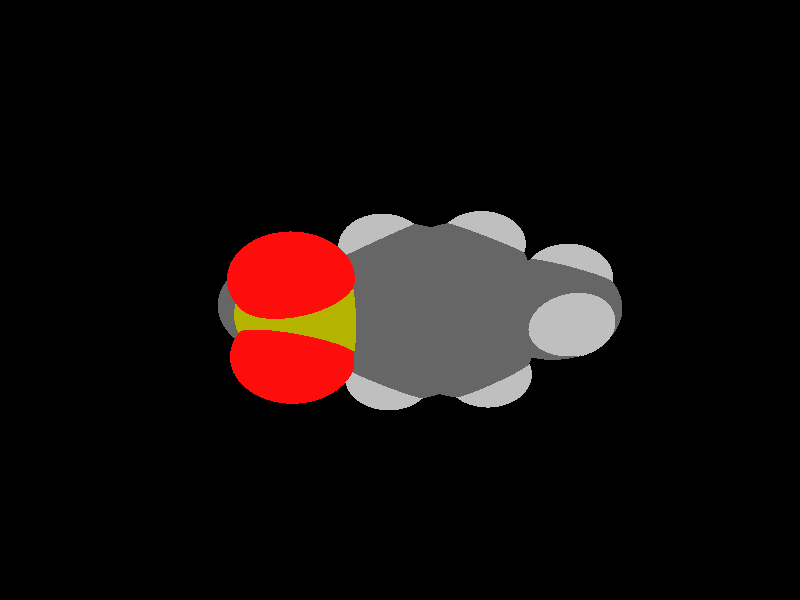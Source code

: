 global_settings {
	ambient_light rgb <0.200000002980232, 0.200000002980232, 0.200000002980232>
	max_trace_level 15
}

background { color rgb <0,0,0> }

camera {
	perspective
	location <-0.232275735446786, 3.20775385948163, 27.1220535793563>
	angle 40
	up <-0.990042016602018, -0.139541514291516, 0.0185733990384311>
	right <-0.140526562454068, 0.971884039262149, -0.188927762576951> * 1
	direction <0.00831207600139756, -0.18965647897375, -0.981815323457434> }

light_source {
	<-42.3302891241562, 45.2288314007007, 43.8862384499166>
	color rgb <1, 1, 1>
	fade_distance 104.035949781891
	fade_power 0
	spotlight
	area_light <20, 0, 0>, <0, 0, 20>, 20, 20
	circular
	orient
	point_at <42.3302891241562, -45.2288314007007, -43.8862384499166>
}

light_source {
	<-29.9858713931803, -50.4581920283851, -16.9976052046229>
	color rgb <0.300000011920929, 0.300000011920929, 0.300000011920929> shadowless
	fade_distance 104.035949781891
	fade_power 0
	parallel
	point_at <29.9858713931803, 50.4581920283851, 16.9976052046229>
}

#default {
	finish {ambient 0.5 diffuse 1 specular 0.2 roughness .01 metallic 1}
}

union {
cylinder {
	<0.508917061483074, -2.33007075797772, 0.297552319512578>, 	<-0.149418506013495, -2.10203628122091, 0.24639536096319>, 0.075
	pigment { rgbt <0.400000005960464, 0.400000005960464, 0.400000005960464, 0> }
}
cylinder {
	<0.433679414645965, -2.5383318248836, 0.337447488513835>, 	<-0.224656152850604, -2.31029734812679, 0.286290529964447>, 0.075
	pigment { rgbt <0.400000005960464, 0.400000005960464, 0.400000005960464, 0> }
}
cylinder {
	<-0.149418506013495, -2.10203628122091, 0.24639536096319>, 	<-0.807754073510064, -1.8740018044641, 0.195238402413802>, 0.075
	pigment { rgbt <0.400000005960464, 0.400000005960464, 0.400000005960464, 0> }
}
cylinder {
	<-0.224656152850604, -2.31029734812679, 0.286290529964447>, 	<-0.882991720347173, -2.08226287136999, 0.235133571415059>, 0.075
	pigment { rgbt <0.400000005960464, 0.400000005960464, 0.400000005960464, 0> }
}
cylinder {
	<0.47129823806452, -2.43420129143066, 0.317499904013206>, 	<1.00725378829395, -1.99823055570718, 0.21409998423424>, 0.075
	pigment { rgbt <0.400000005960464, 0.400000005960464, 0.400000005960464, 0> }
}
cylinder {
	<1.00725378829395, -1.99823055570718, 0.21409998423424>, 	<1.54320933852337, -1.56225981998371, 0.110700064455274>, 0.075
	pigment { rgbt <0.400000005960464, 0.400000005960464, 0.400000005960464, 0> }
}
cylinder {
	<0.47129823806452, -2.43420129143066, 0.317499904013206>, 	<0.612644252786463, -3.17915766700428, 0.606546727751962>, 0.075
	pigment { rgbt <0.400000005960464, 0.400000005960464, 0.400000005960464, 0> }
}
cylinder {
	<0.612644252786463, -3.17915766700428, 0.606546727751962>, 	<0.781267593934455, -4.06787768720321, 0.951374569293342>, 0.075
	pigment { rgbt <0.699999988079071, 0.699999988079071, 0, 0> }
}
cylinder {
	<-0.845372896928619, -1.97813233791704, 0.215185986914431>, 	<-0.966855102949696, -1.30215366625383, 0.0882067384288646>, 0.075
	pigment { rgbt <0.400000005960464, 0.400000005960464, 0.400000005960464, 0> }
}
cylinder {
	<-0.966855102949696, -1.30215366625383, 0.0882067384288646>, 	<-1.08833730897077, -0.626174994590615, -0.0387725100567015>, 0.075
	pigment { rgbt <0.400000005960464, 0.400000005960464, 0.400000005960464, 0> }
}
cylinder {
	<-0.845372896928619, -1.97813233791704, 0.215185986914431>, 	<-1.35854097974711, -2.38726511156493, 0.324824156299168>, 0.075
	pigment { rgbt <0.400000005960464, 0.400000005960464, 0.400000005960464, 0> }
}
cylinder {
	<-1.35854097974711, -2.38726511156493, 0.324824156299168>, 	<-1.68430205617978, -2.64698417284287, 0.394422888708082>, 0.075
	pigment { rgbt <0.75, 0.75, 0.75, 0> }
}
cylinder {
	<-1.01534764566399, -0.710431070159736, -0.0236175511305642>, 	<-0.482236546539442, -0.261460635622093, -0.0950867497462998>, 0.075
	pigment { rgbt <0.400000005960464, 0.400000005960464, 0.400000005960464, 0> }
}
cylinder {
	<-1.16132697227756, -0.541918919021494, -0.0539274689828389>, 	<-0.628215873153009, -0.0929484844838509, -0.125396667598575>, 0.075
	pigment { rgbt <0.400000005960464, 0.400000005960464, 0.400000005960464, 0> }
}
cylinder {
	<-0.482236546539442, -0.261460635622093, -0.0950867497462998>, 	<0.0508745525851074, 0.18750979891555, -0.166555948362035>, 0.075
	pigment { rgbt <0.400000005960464, 0.400000005960464, 0.400000005960464, 0> }
}
cylinder {
	<-0.628215873153009, -0.0929484844838509, -0.125396667598575>, 	<-0.0951047740284599, 0.356021950053792, -0.19686586621431>, 0.075
	pigment { rgbt <0.400000005960464, 0.400000005960464, 0.400000005960464, 0> }
}
cylinder {
	<-1.08833730897077, -0.626174994590615, -0.0387725100567015>, 	<-1.71661307253607, -0.406890410347624, -0.0565649735693107>, 0.075
	pigment { rgbt <0.400000005960464, 0.400000005960464, 0.400000005960464, 0> }
}
cylinder {
	<-1.71661307253607, -0.406890410347624, -0.0565649735693107>, 	<-2.11554363183413, -0.267653268139435, -0.067862492639753>, 0.075
	pigment { rgbt <0.75, 0.75, 0.75, 0> }
}
cylinder {
	<-0.0221151107216763, 0.271765874484671, -0.181710907288173>, 	<0.635347917715781, 0.0298983911681748, -0.161684294799253>, 0.075
	pigment { rgbt <0.400000005960464, 0.400000005960464, 0.400000005960464, 0> }
}
cylinder {
	<0.635347917715781, 0.0298983911681748, -0.161684294799253>, 	<1.29281094615324, -0.211969092148321, -0.141657682310334>, 0.075
	pigment { rgbt <0.400000005960464, 0.400000005960464, 0.400000005960464, 0> }
}
cylinder {
	<-0.0221151107216763, 0.271765874484671, -0.181710907288173>, 	<-0.145258071829189, 1.01108471306576, -0.227017232384103>, 0.075
	pigment { rgbt <0.400000005960464, 0.400000005960464, 0.400000005960464, 0> }
}
cylinder {
	<-0.145258071829189, 1.01108471306576, -0.227017232384103>, 	<-0.268401032936702, 1.75040355164685, -0.272323557480032>, 0.075
	pigment { rgbt <0.400000005960464, 0.400000005960464, 0.400000005960464, 0> }
}
cylinder {
	<1.18213958555773, -0.231604616532843, -0.13690940619326>, 	<1.3073387817428, -0.906749980450536, -0.0107305328104557>, 0.075
	pigment { rgbt <0.400000005960464, 0.400000005960464, 0.400000005960464, 0> }
}
cylinder {
	<1.40348230674875, -0.1923335677638, -0.146405958427408>, 	<1.52868150293381, -0.867478931681494, -0.0202270850446043>, 0.075
	pigment { rgbt <0.400000005960464, 0.400000005960464, 0.400000005960464, 0> }
}
cylinder {
	<1.3073387817428, -0.906749980450536, -0.0107305328104557>, 	<1.43253797792787, -1.58189534436823, 0.115448340572348>, 0.075
	pigment { rgbt <0.400000005960464, 0.400000005960464, 0.400000005960464, 0> }
}
cylinder {
	<1.52868150293381, -0.867478931681494, -0.0202270850446043>, 	<1.65388069911888, -1.54262429559919, 0.1059517883382>, 0.075
	pigment { rgbt <0.400000005960464, 0.400000005960464, 0.400000005960464, 0> }
}
cylinder {
	<1.29281094615324, -0.211969092148321, -0.141657682310334>, 	<1.80549491800755, 0.207724959431069, -0.207070486150947>, 0.075
	pigment { rgbt <0.400000005960464, 0.400000005960464, 0.400000005960464, 0> }
}
cylinder {
	<1.80549491800755, 0.207724959431069, -0.207070486150947>, 	<2.13105750714351, 0.474237449733721, -0.248608671368573>, 0.075
	pigment { rgbt <0.75, 0.75, 0.75, 0> }
}
cylinder {
	<1.54320933852337, -1.56225981998371, 0.110700064455274>, 	<2.17205500053779, -1.77171908709204, 0.169148584787076>, 0.075
	pigment { rgbt <0.400000005960464, 0.400000005960464, 0.400000005960464, 0> }
}
cylinder {
	<2.17205500053779, -1.77171908709204, 0.169148584787076>, 	<2.571244667597, -1.9046833105099, 0.206251560573876>, 0.075
	pigment { rgbt <0.75, 0.75, 0.75, 0> }
}
cylinder {
	<-0.268401032936702, 1.75040355164685, -0.272323557480032>, 	<-0.920865099906364, 1.88891829806181, -0.322820447461435>, 0.075
	pigment { rgbt <0.400000005960464, 0.400000005960464, 0.400000005960464, 0> }
}
cylinder {
	<-0.920865099906364, 1.88891829806181, -0.322820447461435>, 	<-1.33630494079049, 1.97711402733468, -0.354973053253888>, 0.075
	pigment { rgbt <0.75, 0.75, 0.75, 0> }
}
cylinder {
	<-0.268401032936702, 1.75040355164685, -0.272323557480032>, 	<0.0414241569455756, 2.01108130987555, -0.804109915878522>, 0.075
	pigment { rgbt <0.400000005960464, 0.400000005960464, 0.400000005960464, 0> }
}
cylinder {
	<0.0414241569455756, 2.01108130987555, -0.804109915878522>, 	<0.238608745705349, 2.17698659528722, -1.14255907305876>, 0.075
	pigment { rgbt <0.75, 0.75, 0.75, 0> }
}
cylinder {
	<-0.268401032936702, 1.75040355164685, -0.272323557480032>, 	<-0.0401390117792269, 2.04823763348184, 0.282188905868874>, 0.075
	pigment { rgbt <0.400000005960464, 0.400000005960464, 0.400000005960464, 0> }
}
cylinder {
	<-0.0401390117792269, 2.04823763348184, 0.282188905868874>, 	<0.105279389310873, 2.23797815952714, 0.635450983352629>, 0.075
	pigment { rgbt <0.75, 0.75, 0.75, 0> }
}
cylinder {
	<-0.253231801349381, -4.47790254419664, 1.89374401998795>, 	<0.208313750631272, -4.34595421796961, 1.498788144925>, 0.075
	pigment { rgbt <1, 0.0500000007450581, 0.0500000007450581, 0> }
}
cylinder {
	<-0.343145860914054, -4.27505071202781, 1.85643991728664>, 	<0.118399691066599, -4.14310238580078, 1.46148404222368>, 0.075
	pigment { rgbt <1, 0.0500000007450581, 0.0500000007450581, 0> }
}
cylinder {
	<0.208313750631272, -4.34595421796961, 1.498788144925>, 	<0.826224623716791, -4.16930360328762, 0.970026620643997>, 0.075
	pigment { rgbt <0.699999988079071, 0.699999988079071, 0, 0> }
}
cylinder {
	<0.118399691066599, -4.14310238580078, 1.46148404222368>, 	<0.736310564152118, -3.9664517711188, 0.932722517942686>, 0.075
	pigment { rgbt <0.699999988079071, 0.699999988079071, 0, 0> }
}
cylinder {
	<2.17098593310733, -4.00170492132701, 1.3706245310894>, 	<1.58147160583857, -3.98293718242541, 1.1825811800023>, 0.075
	pigment { rgbt <1, 0.0500000007450581, 0.0500000007450581, 0> }
}
cylinder {
	<2.15070179372725, -4.22189064973908, 1.41223941656627>, 	<1.5611874664585, -4.20312291083749, 1.22419606547918>, 0.075
	pigment { rgbt <1, 0.0500000007450581, 0.0500000007450581, 0> }
}
cylinder {
	<1.58147160583858, -3.98293718242541, 1.1825811800023>, 	<0.791409663624494, -3.95778482299717, 0.930567126554905>, 0.075
	pigment { rgbt <0.699999988079071, 0.699999988079071, 0, 0> }
}
cylinder {
	<1.5611874664585, -4.20312291083749, 1.22419606547918>, 	<0.771125524244416, -4.17797055140925, 0.972182012031778>, 0.075
	pigment { rgbt <0.699999988079071, 0.699999988079071, 0, 0> }
}
cylinder {
	<0.62548795399382, -5.14510625145519, -0.441976920433447>, 	<0.696479032968545, -4.65419731041653, 0.192993899145027>, 0.075
	pigment { rgbt <0.400000005960464, 0.400000005960464, 0.400000005960464, 0> }
}
cylinder {
	<0.696479032968545, -4.65419731041653, 0.192993899145027>, 	<0.781267593934455, -4.06787768720321, 0.951374569293342>, 0.075
	pigment { rgbt <0.699999988079071, 0.699999988079071, 0, 0> }
}
sphere {
	<0.47129823806452, -2.43420129143066, 0.317499904013206>, 0.4104
	pigment { rgbt <0.400000005960464, 0.400000005960464, 0.400000005960464,0> }
}
sphere {
	<-0.845372896928619, -1.97813233791704, 0.215185986914431>, 0.4104
	pigment { rgbt <0.400000005960464, 0.400000005960464, 0.400000005960464,0> }
}
sphere {
	<-1.08833730897077, -0.626174994590615, -0.0387725100567015>, 0.4104
	pigment { rgbt <0.400000005960464, 0.400000005960464, 0.400000005960464,0> }
}
sphere {
	<-0.0221151107216763, 0.271765874484671, -0.181710907288173>, 0.4104
	pigment { rgbt <0.400000005960464, 0.400000005960464, 0.400000005960464,0> }
}
sphere {
	<1.29281094615324, -0.211969092148321, -0.141657682310334>, 0.4104
	pigment { rgbt <0.400000005960464, 0.400000005960464, 0.400000005960464,0> }
}
sphere {
	<1.54320933852337, -1.56225981998371, 0.110700064455274>, 0.4104
	pigment { rgbt <0.400000005960464, 0.400000005960464, 0.400000005960464,0> }
}
sphere {
	<-1.68430205617978, -2.64698417284287, 0.394422888708082>, 0.1674
	pigment { rgbt <0.75, 0.75, 0.75,0> }
}
sphere {
	<-2.11554363183413, -0.267653268139435, -0.067862492639753>, 0.1674
	pigment { rgbt <0.75, 0.75, 0.75,0> }
}
sphere {
	<-0.268401032936702, 1.75040355164685, -0.272323557480032>, 0.4104
	pigment { rgbt <0.400000005960464, 0.400000005960464, 0.400000005960464,0> }
}
sphere {
	<2.13105750714351, 0.474237449733721, -0.248608671368573>, 0.1674
	pigment { rgbt <0.75, 0.75, 0.75,0> }
}
sphere {
	<2.571244667597, -1.9046833105099, 0.206251560573876>, 0.1674
	pigment { rgbt <0.75, 0.75, 0.75,0> }
}
sphere {
	<0.781267593934455, -4.06787768720321, 0.951374569293342>, 0.567
	pigment { rgbt <0.699999988079071, 0.699999988079071, 0,0> }
}
sphere {
	<-1.33630494079049, 1.97711402733468, -0.354973053253888>, 0.1674
	pigment { rgbt <0.75, 0.75, 0.75,0> }
}
sphere {
	<0.238608745705349, 2.17698659528722, -1.14255907305876>, 0.1674
	pigment { rgbt <0.75, 0.75, 0.75,0> }
}
sphere {
	<0.105279389310873, 2.23797815952714, 0.635450983352629>, 0.1674
	pigment { rgbt <0.75, 0.75, 0.75,0> }
}
sphere {
	<-0.298188831131717, -4.37647662811222, 1.87509196863729>, 0.3564
	pigment { rgbt <1, 0.0500000007450581, 0.0500000007450581,0> }
}
sphere {
	<2.16084386341729, -4.11179778553304, 1.39143197382784>, 0.3564
	pigment { rgbt <1, 0.0500000007450581, 0.0500000007450581,0> }
}
sphere {
	<0.62548795399382, -5.14510625145519, -0.441976920433447>, 0.4104
	pigment { rgbt <0.400000005960464, 0.400000005960464, 0.400000005960464,0> }
}
}
merge {
}
union {
}
merge {
sphere {
	<0.47129823806452, -2.43420129143066, 0.317499904013206>, 1.69983
	pigment { rgbt <0, 0, 0,0> }
}
sphere {
	<-0.845372896928619, -1.97813233791704, 0.215185986914431>, 1.69983
	pigment { rgbt <0, 0, 0,0> }
}
sphere {
	<-1.08833730897077, -0.626174994590615, -0.0387725100567015>, 1.69983
	pigment { rgbt <0, 0, 0,0> }
}
sphere {
	<-0.0221151107216763, 0.271765874484671, -0.181710907288173>, 1.69983
	pigment { rgbt <0, 0, 0,0> }
}
sphere {
	<1.29281094615324, -0.211969092148321, -0.141657682310334>, 1.69983
	pigment { rgbt <0, 0, 0,0> }
}
sphere {
	<1.54320933852337, -1.56225981998371, 0.110700064455274>, 1.69983
	pigment { rgbt <0, 0, 0,0> }
}
sphere {
	<-1.68430205617978, -2.64698417284287, 0.394422888708082>, 1.09989
	pigment { rgbt <0, 0, 0,0> }
}
sphere {
	<-2.11554363183413, -0.267653268139435, -0.067862492639753>, 1.09989
	pigment { rgbt <0, 0, 0,0> }
}
sphere {
	<-0.268401032936702, 1.75040355164685, -0.272323557480032>, 1.69983
	pigment { rgbt <0, 0, 0,0> }
}
sphere {
	<2.13105750714351, 0.474237449733721, -0.248608671368573>, 1.09989
	pigment { rgbt <0, 0, 0,0> }
}
sphere {
	<2.571244667597, -1.9046833105099, 0.206251560573876>, 1.09989
	pigment { rgbt <0, 0, 0,0> }
}
sphere {
	<0.781267593934455, -4.06787768720321, 0.951374569293342>, 1.79982
	pigment { rgbt <0, 0, 0,0> }
}
sphere {
	<-1.33630494079049, 1.97711402733468, -0.354973053253888>, 1.09989
	pigment { rgbt <0, 0, 0,0> }
}
sphere {
	<0.238608745705349, 2.17698659528722, -1.14255907305876>, 1.09989
	pigment { rgbt <0, 0, 0,0> }
}
sphere {
	<0.105279389310873, 2.23797815952714, 0.635450983352629>, 1.09989
	pigment { rgbt <0, 0, 0,0> }
}
sphere {
	<-0.298188831131717, -4.37647662811222, 1.87509196863729>, 1.519848
	pigment { rgbt <0, 0, 0,0> }
}
sphere {
	<2.16084386341729, -4.11179778553304, 1.39143197382784>, 1.519848
	pigment { rgbt <0, 0, 0,0> }
}
sphere {
	<0.62548795399382, -5.14510625145519, -0.441976920433447>, 1.69983
	pigment { rgbt <0, 0, 0,0> }
}
sphere {
	<0.47129823806452, -2.43420129143066, 0.317499904013206>, 1.7
	pigment { rgbt <0.400000005960464, 0.400000005960464, 0.400000005960464,0.350000023841858> }
}
sphere {
	<-0.845372896928619, -1.97813233791704, 0.215185986914431>, 1.7
	pigment { rgbt <0.400000005960464, 0.400000005960464, 0.400000005960464,0.350000023841858> }
}
sphere {
	<-1.08833730897077, -0.626174994590615, -0.0387725100567015>, 1.7
	pigment { rgbt <0.400000005960464, 0.400000005960464, 0.400000005960464,0.350000023841858> }
}
sphere {
	<-0.0221151107216763, 0.271765874484671, -0.181710907288173>, 1.7
	pigment { rgbt <0.400000005960464, 0.400000005960464, 0.400000005960464,0.350000023841858> }
}
sphere {
	<1.29281094615324, -0.211969092148321, -0.141657682310334>, 1.7
	pigment { rgbt <0.400000005960464, 0.400000005960464, 0.400000005960464,0.350000023841858> }
}
sphere {
	<1.54320933852337, -1.56225981998371, 0.110700064455274>, 1.7
	pigment { rgbt <0.400000005960464, 0.400000005960464, 0.400000005960464,0.350000023841858> }
}
sphere {
	<-1.68430205617978, -2.64698417284287, 0.394422888708082>, 1.1
	pigment { rgbt <0.75, 0.75, 0.75,0.350000023841858> }
}
sphere {
	<-2.11554363183413, -0.267653268139435, -0.067862492639753>, 1.1
	pigment { rgbt <0.75, 0.75, 0.75,0.350000023841858> }
}
sphere {
	<-0.268401032936702, 1.75040355164685, -0.272323557480032>, 1.7
	pigment { rgbt <0.400000005960464, 0.400000005960464, 0.400000005960464,0.350000023841858> }
}
sphere {
	<2.13105750714351, 0.474237449733721, -0.248608671368573>, 1.1
	pigment { rgbt <0.75, 0.75, 0.75,0.350000023841858> }
}
sphere {
	<2.571244667597, -1.9046833105099, 0.206251560573876>, 1.1
	pigment { rgbt <0.75, 0.75, 0.75,0.350000023841858> }
}
sphere {
	<0.781267593934455, -4.06787768720321, 0.951374569293342>, 1.8
	pigment { rgbt <0.699999988079071, 0.699999988079071, 0,0.350000023841858> }
}
sphere {
	<-1.33630494079049, 1.97711402733468, -0.354973053253888>, 1.1
	pigment { rgbt <0.75, 0.75, 0.75,0.350000023841858> }
}
sphere {
	<0.238608745705349, 2.17698659528722, -1.14255907305876>, 1.1
	pigment { rgbt <0.75, 0.75, 0.75,0.350000023841858> }
}
sphere {
	<0.105279389310873, 2.23797815952714, 0.635450983352629>, 1.1
	pigment { rgbt <0.75, 0.75, 0.75,0.350000023841858> }
}
sphere {
	<-0.298188831131717, -4.37647662811222, 1.87509196863729>, 1.52
	pigment { rgbt <1, 0.0500000007450581, 0.0500000007450581,0.350000023841858> }
}
sphere {
	<2.16084386341729, -4.11179778553304, 1.39143197382784>, 1.52
	pigment { rgbt <1, 0.0500000007450581, 0.0500000007450581,0.350000023841858> }
}
sphere {
	<0.62548795399382, -5.14510625145519, -0.441976920433447>, 1.7
	pigment { rgbt <0.400000005960464, 0.400000005960464, 0.400000005960464,0.350000023841858> }
}
}

